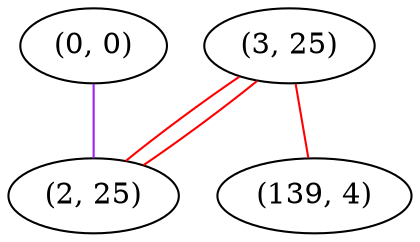 graph "" {
"(0, 0)";
"(3, 25)";
"(139, 4)";
"(2, 25)";
"(0, 0)" -- "(2, 25)"  [color=purple, key=0, weight=4];
"(3, 25)" -- "(139, 4)"  [color=red, key=0, weight=1];
"(3, 25)" -- "(2, 25)"  [color=red, key=0, weight=1];
"(3, 25)" -- "(2, 25)"  [color=red, key=1, weight=1];
}

